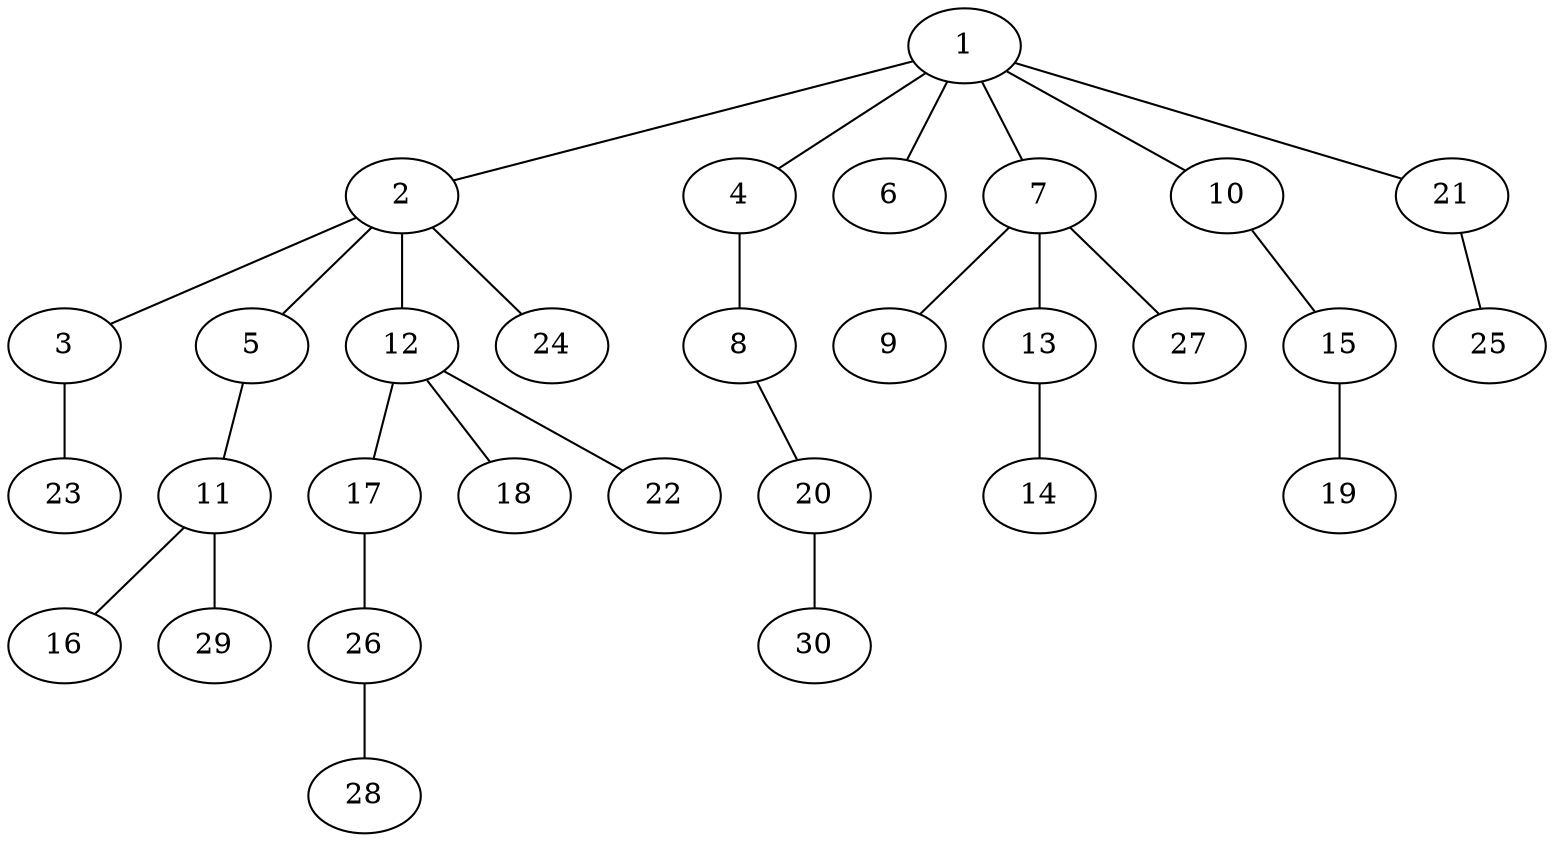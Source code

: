 graph graphname {1--2
1--4
1--6
1--7
1--10
1--21
2--3
2--5
2--12
2--24
3--23
4--8
5--11
7--9
7--13
7--27
8--20
10--15
11--16
11--29
12--17
12--18
12--22
13--14
15--19
17--26
20--30
21--25
26--28
}